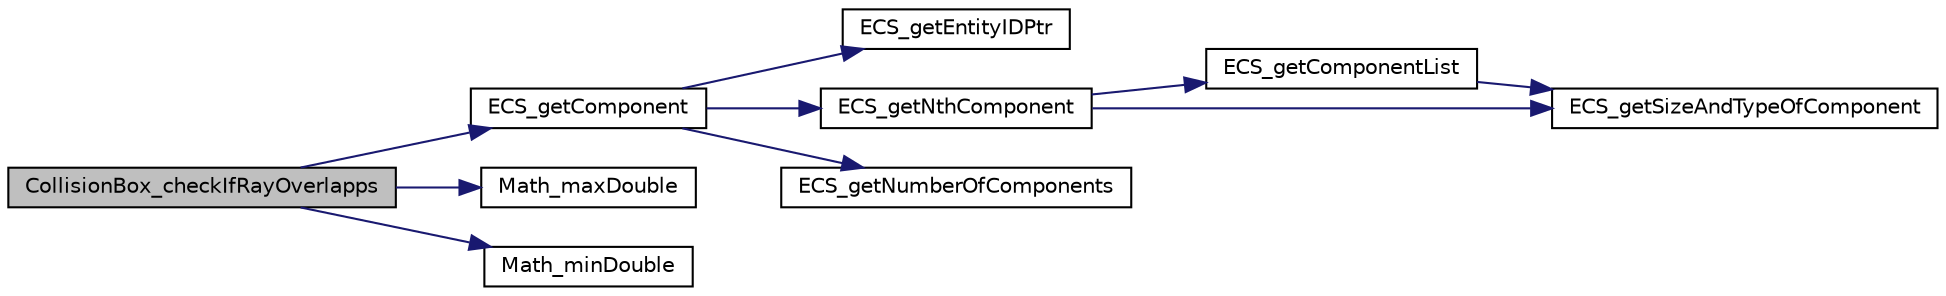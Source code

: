 digraph "CollisionBox_checkIfRayOverlapps"
{
 // LATEX_PDF_SIZE
  edge [fontname="Helvetica",fontsize="10",labelfontname="Helvetica",labelfontsize="10"];
  node [fontname="Helvetica",fontsize="10",shape=record];
  rankdir="LR";
  Node1 [label="CollisionBox_checkIfRayOverlapps",height=0.2,width=0.4,color="black", fillcolor="grey75", style="filled", fontcolor="black",tooltip=" "];
  Node1 -> Node2 [color="midnightblue",fontsize="10",style="solid",fontname="Helvetica"];
  Node2 [label="ECS_getComponent",height=0.2,width=0.4,color="black", fillcolor="white", style="filled",URL="$_e_c_s_8c.html#aed416a426c4e471a5203374cf03ea86f",tooltip=" "];
  Node2 -> Node3 [color="midnightblue",fontsize="10",style="solid",fontname="Helvetica"];
  Node3 [label="ECS_getEntityIDPtr",height=0.2,width=0.4,color="black", fillcolor="white", style="filled",URL="$_e_c_s_8c.html#aca802be6fd112425bb560ef0272c99d8",tooltip=" "];
  Node2 -> Node4 [color="midnightblue",fontsize="10",style="solid",fontname="Helvetica"];
  Node4 [label="ECS_getNthComponent",height=0.2,width=0.4,color="black", fillcolor="white", style="filled",URL="$_e_c_s_8c.html#a502db47e783a46764a323c04c4a4f42c",tooltip=" "];
  Node4 -> Node5 [color="midnightblue",fontsize="10",style="solid",fontname="Helvetica"];
  Node5 [label="ECS_getComponentList",height=0.2,width=0.4,color="black", fillcolor="white", style="filled",URL="$_e_c_s_8c.html#a7d1878011294407e746f9c5300cde210",tooltip=" "];
  Node5 -> Node6 [color="midnightblue",fontsize="10",style="solid",fontname="Helvetica"];
  Node6 [label="ECS_getSizeAndTypeOfComponent",height=0.2,width=0.4,color="black", fillcolor="white", style="filled",URL="$_e_c_s_8c.html#abbd0af0b96da7d9033e545d9204fd371",tooltip=" "];
  Node4 -> Node6 [color="midnightblue",fontsize="10",style="solid",fontname="Helvetica"];
  Node2 -> Node7 [color="midnightblue",fontsize="10",style="solid",fontname="Helvetica"];
  Node7 [label="ECS_getNumberOfComponents",height=0.2,width=0.4,color="black", fillcolor="white", style="filled",URL="$_e_c_s_8c.html#a631bfc25a33ae6773eb9173dc568b138",tooltip=" "];
  Node1 -> Node8 [color="midnightblue",fontsize="10",style="solid",fontname="Helvetica"];
  Node8 [label="Math_maxDouble",height=0.2,width=0.4,color="black", fillcolor="white", style="filled",URL="$_math_8c.html#a2529ff518191b625dbfe90455b19b473",tooltip=" "];
  Node1 -> Node9 [color="midnightblue",fontsize="10",style="solid",fontname="Helvetica"];
  Node9 [label="Math_minDouble",height=0.2,width=0.4,color="black", fillcolor="white", style="filled",URL="$_math_8c.html#a282b93bbff5f6476a085d93c74d22f4c",tooltip=" "];
}

